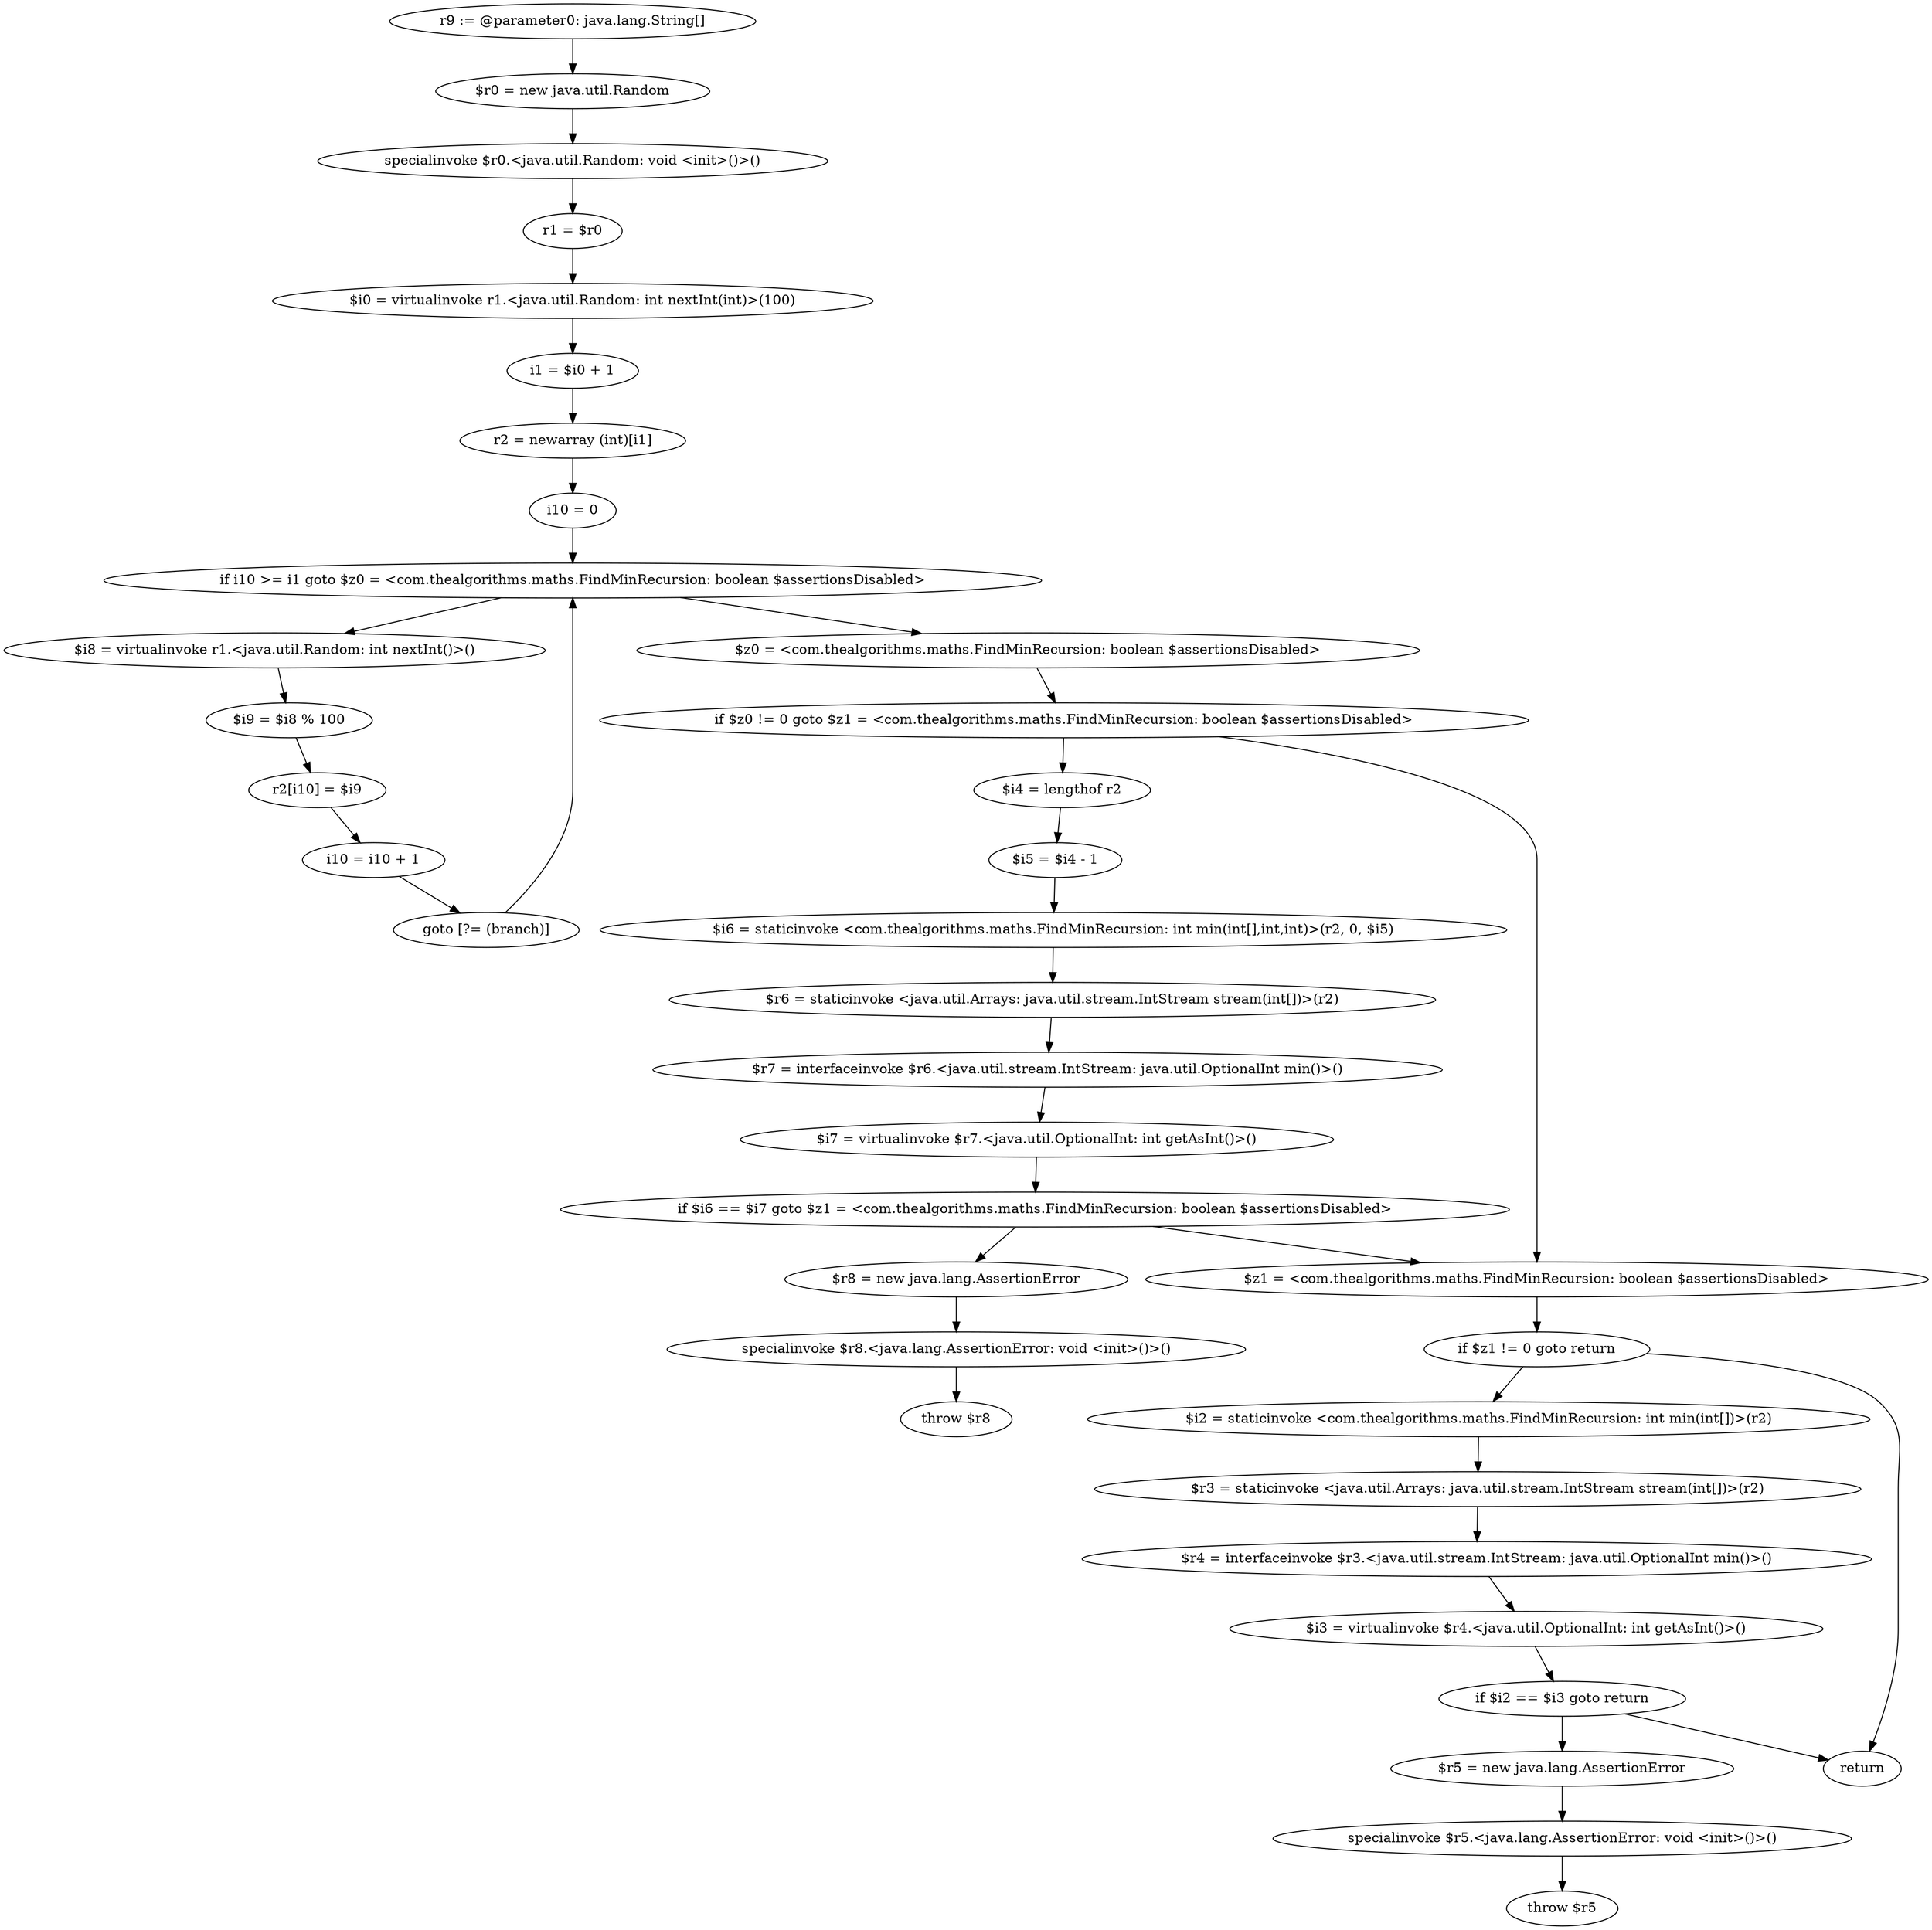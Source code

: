 digraph "unitGraph" {
    "r9 := @parameter0: java.lang.String[]"
    "$r0 = new java.util.Random"
    "specialinvoke $r0.<java.util.Random: void <init>()>()"
    "r1 = $r0"
    "$i0 = virtualinvoke r1.<java.util.Random: int nextInt(int)>(100)"
    "i1 = $i0 + 1"
    "r2 = newarray (int)[i1]"
    "i10 = 0"
    "if i10 >= i1 goto $z0 = <com.thealgorithms.maths.FindMinRecursion: boolean $assertionsDisabled>"
    "$i8 = virtualinvoke r1.<java.util.Random: int nextInt()>()"
    "$i9 = $i8 % 100"
    "r2[i10] = $i9"
    "i10 = i10 + 1"
    "goto [?= (branch)]"
    "$z0 = <com.thealgorithms.maths.FindMinRecursion: boolean $assertionsDisabled>"
    "if $z0 != 0 goto $z1 = <com.thealgorithms.maths.FindMinRecursion: boolean $assertionsDisabled>"
    "$i4 = lengthof r2"
    "$i5 = $i4 - 1"
    "$i6 = staticinvoke <com.thealgorithms.maths.FindMinRecursion: int min(int[],int,int)>(r2, 0, $i5)"
    "$r6 = staticinvoke <java.util.Arrays: java.util.stream.IntStream stream(int[])>(r2)"
    "$r7 = interfaceinvoke $r6.<java.util.stream.IntStream: java.util.OptionalInt min()>()"
    "$i7 = virtualinvoke $r7.<java.util.OptionalInt: int getAsInt()>()"
    "if $i6 == $i7 goto $z1 = <com.thealgorithms.maths.FindMinRecursion: boolean $assertionsDisabled>"
    "$r8 = new java.lang.AssertionError"
    "specialinvoke $r8.<java.lang.AssertionError: void <init>()>()"
    "throw $r8"
    "$z1 = <com.thealgorithms.maths.FindMinRecursion: boolean $assertionsDisabled>"
    "if $z1 != 0 goto return"
    "$i2 = staticinvoke <com.thealgorithms.maths.FindMinRecursion: int min(int[])>(r2)"
    "$r3 = staticinvoke <java.util.Arrays: java.util.stream.IntStream stream(int[])>(r2)"
    "$r4 = interfaceinvoke $r3.<java.util.stream.IntStream: java.util.OptionalInt min()>()"
    "$i3 = virtualinvoke $r4.<java.util.OptionalInt: int getAsInt()>()"
    "if $i2 == $i3 goto return"
    "$r5 = new java.lang.AssertionError"
    "specialinvoke $r5.<java.lang.AssertionError: void <init>()>()"
    "throw $r5"
    "return"
    "r9 := @parameter0: java.lang.String[]"->"$r0 = new java.util.Random";
    "$r0 = new java.util.Random"->"specialinvoke $r0.<java.util.Random: void <init>()>()";
    "specialinvoke $r0.<java.util.Random: void <init>()>()"->"r1 = $r0";
    "r1 = $r0"->"$i0 = virtualinvoke r1.<java.util.Random: int nextInt(int)>(100)";
    "$i0 = virtualinvoke r1.<java.util.Random: int nextInt(int)>(100)"->"i1 = $i0 + 1";
    "i1 = $i0 + 1"->"r2 = newarray (int)[i1]";
    "r2 = newarray (int)[i1]"->"i10 = 0";
    "i10 = 0"->"if i10 >= i1 goto $z0 = <com.thealgorithms.maths.FindMinRecursion: boolean $assertionsDisabled>";
    "if i10 >= i1 goto $z0 = <com.thealgorithms.maths.FindMinRecursion: boolean $assertionsDisabled>"->"$i8 = virtualinvoke r1.<java.util.Random: int nextInt()>()";
    "if i10 >= i1 goto $z0 = <com.thealgorithms.maths.FindMinRecursion: boolean $assertionsDisabled>"->"$z0 = <com.thealgorithms.maths.FindMinRecursion: boolean $assertionsDisabled>";
    "$i8 = virtualinvoke r1.<java.util.Random: int nextInt()>()"->"$i9 = $i8 % 100";
    "$i9 = $i8 % 100"->"r2[i10] = $i9";
    "r2[i10] = $i9"->"i10 = i10 + 1";
    "i10 = i10 + 1"->"goto [?= (branch)]";
    "goto [?= (branch)]"->"if i10 >= i1 goto $z0 = <com.thealgorithms.maths.FindMinRecursion: boolean $assertionsDisabled>";
    "$z0 = <com.thealgorithms.maths.FindMinRecursion: boolean $assertionsDisabled>"->"if $z0 != 0 goto $z1 = <com.thealgorithms.maths.FindMinRecursion: boolean $assertionsDisabled>";
    "if $z0 != 0 goto $z1 = <com.thealgorithms.maths.FindMinRecursion: boolean $assertionsDisabled>"->"$i4 = lengthof r2";
    "if $z0 != 0 goto $z1 = <com.thealgorithms.maths.FindMinRecursion: boolean $assertionsDisabled>"->"$z1 = <com.thealgorithms.maths.FindMinRecursion: boolean $assertionsDisabled>";
    "$i4 = lengthof r2"->"$i5 = $i4 - 1";
    "$i5 = $i4 - 1"->"$i6 = staticinvoke <com.thealgorithms.maths.FindMinRecursion: int min(int[],int,int)>(r2, 0, $i5)";
    "$i6 = staticinvoke <com.thealgorithms.maths.FindMinRecursion: int min(int[],int,int)>(r2, 0, $i5)"->"$r6 = staticinvoke <java.util.Arrays: java.util.stream.IntStream stream(int[])>(r2)";
    "$r6 = staticinvoke <java.util.Arrays: java.util.stream.IntStream stream(int[])>(r2)"->"$r7 = interfaceinvoke $r6.<java.util.stream.IntStream: java.util.OptionalInt min()>()";
    "$r7 = interfaceinvoke $r6.<java.util.stream.IntStream: java.util.OptionalInt min()>()"->"$i7 = virtualinvoke $r7.<java.util.OptionalInt: int getAsInt()>()";
    "$i7 = virtualinvoke $r7.<java.util.OptionalInt: int getAsInt()>()"->"if $i6 == $i7 goto $z1 = <com.thealgorithms.maths.FindMinRecursion: boolean $assertionsDisabled>";
    "if $i6 == $i7 goto $z1 = <com.thealgorithms.maths.FindMinRecursion: boolean $assertionsDisabled>"->"$r8 = new java.lang.AssertionError";
    "if $i6 == $i7 goto $z1 = <com.thealgorithms.maths.FindMinRecursion: boolean $assertionsDisabled>"->"$z1 = <com.thealgorithms.maths.FindMinRecursion: boolean $assertionsDisabled>";
    "$r8 = new java.lang.AssertionError"->"specialinvoke $r8.<java.lang.AssertionError: void <init>()>()";
    "specialinvoke $r8.<java.lang.AssertionError: void <init>()>()"->"throw $r8";
    "$z1 = <com.thealgorithms.maths.FindMinRecursion: boolean $assertionsDisabled>"->"if $z1 != 0 goto return";
    "if $z1 != 0 goto return"->"$i2 = staticinvoke <com.thealgorithms.maths.FindMinRecursion: int min(int[])>(r2)";
    "if $z1 != 0 goto return"->"return";
    "$i2 = staticinvoke <com.thealgorithms.maths.FindMinRecursion: int min(int[])>(r2)"->"$r3 = staticinvoke <java.util.Arrays: java.util.stream.IntStream stream(int[])>(r2)";
    "$r3 = staticinvoke <java.util.Arrays: java.util.stream.IntStream stream(int[])>(r2)"->"$r4 = interfaceinvoke $r3.<java.util.stream.IntStream: java.util.OptionalInt min()>()";
    "$r4 = interfaceinvoke $r3.<java.util.stream.IntStream: java.util.OptionalInt min()>()"->"$i3 = virtualinvoke $r4.<java.util.OptionalInt: int getAsInt()>()";
    "$i3 = virtualinvoke $r4.<java.util.OptionalInt: int getAsInt()>()"->"if $i2 == $i3 goto return";
    "if $i2 == $i3 goto return"->"$r5 = new java.lang.AssertionError";
    "if $i2 == $i3 goto return"->"return";
    "$r5 = new java.lang.AssertionError"->"specialinvoke $r5.<java.lang.AssertionError: void <init>()>()";
    "specialinvoke $r5.<java.lang.AssertionError: void <init>()>()"->"throw $r5";
}
